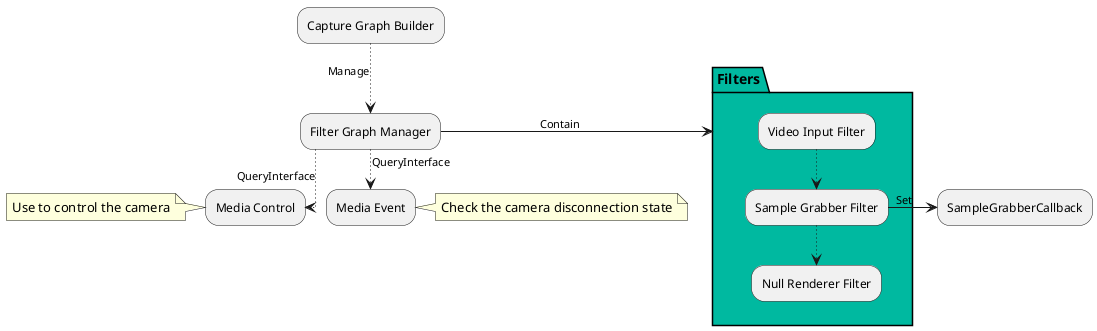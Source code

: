 @startuml {directshow_diagram.svg} "DirectShow Camera Diagram"
    skinparam linetype polyline
    skinparam linetype ortho
    "Capture Graph Builder" .d.>[Manage] "Filter Graph Manager"
    "Filter Graph Manager" .d.>[QueryInterface] "Media Control"
    note left
        Use to control the camera
    end note
    "Filter Graph Manager" .d.>[QueryInterface] "Media Event"
    note right
        Check the camera disconnection state
    end note
    "Filter Graph Manager" -r->[Contain] "Filters"
    partition "Filters" #00b9a0 {
        "Video Input Filter" .d.> "Sample Grabber Filter"
        "Sample Grabber Filter" .d.> "Null Renderer Filter"
    }
    "Sample Grabber Filter" -r->[Set] "SampleGrabberCallback"
@enduml
